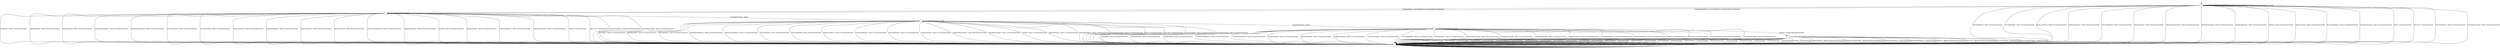 digraph g {

	s0 [shape="circle" label="0"];
	s1 [shape="circle" label="1"];
	s2 [shape="circle" label="2"];
	s3 [shape="circle" label="3"];
	s4 [shape="circle" label="4"];
	s5 [shape="circle" label="5"];
	s0 -> s0 [label="ClientHello / Empty"];
	s0 -> s0 [label="ClientHelloDHE / Empty"];
	s0 -> s1 [label="ClientHelloRSA / ServerHelloTLSv12CertificateServerHelloDone"];
	s0 -> s0 [label="ClientHelloDHEReset / Empty"];
	s0 -> s1 [label="ClientHelloRSAReset / ServerHelloTLSv12CertificateServerHelloDone"];
	s0 -> s2 [label="ServerHelloRSA / Alert2.10ConnectionClosed"];
	s0 -> s2 [label="ServerHelloDHE / Alert2.10ConnectionClosed"];
	s0 -> s2 [label="EmptyCertificate / Alert2.10ConnectionClosed"];
	s0 -> s2 [label="CertificateRequest / Alert2.10ConnectionClosed"];
	s0 -> s2 [label="ServerHelloDone / Alert2.10ConnectionClosed"];
	s0 -> s2 [label="ClientCertificate / Alert2.10ConnectionClosed"];
	s0 -> s2 [label="ClientCertificateVerify / Alert2.10ConnectionClosed"];
	s0 -> s2 [label="ClientKeyExchange / Alert2.10ConnectionClosed"];
	s0 -> s2 [label="ChangeCipherSpec / Alert2.10ConnectionClosed"];
	s0 -> s2 [label="Finished / Alert2.10ConnectionClosed"];
	s0 -> s2 [label="ApplicationData / Alert2.10ConnectionClosed"];
	s0 -> s0 [label="ApplicationDataEmpty / Empty"];
	s0 -> s2 [label="HeartbeatRequest / Alert2.10ConnectionClosed"];
	s0 -> s2 [label="HeartbeatResponse / Alert2.10ConnectionClosed"];
	s0 -> s2 [label="Alert10 / ConnectionClosed"];
	s0 -> s2 [label="Alert1100 / ConnectionClosed"];
	s0 -> s2 [label="ServerCertificate / Alert2.10ConnectionClosed"];
	s0 -> s2 [label="ServerKeyExchange / Alert2.10ConnectionClosed"];
	s1 -> s2 [label="ClientHello / Alert2.10ConnectionClosed"];
	s1 -> s2 [label="ClientHelloDHE / Alert2.10ConnectionClosed"];
	s1 -> s2 [label="ClientHelloRSA / Alert2.10ConnectionClosed"];
	s1 -> s2 [label="ClientHelloDHEReset / Alert2.10ConnectionClosed"];
	s1 -> s2 [label="ClientHelloRSAReset / Alert2.10ConnectionClosed"];
	s1 -> s2 [label="ServerHelloRSA / Alert2.10ConnectionClosed"];
	s1 -> s2 [label="ServerHelloDHE / Alert2.10ConnectionClosed"];
	s1 -> s2 [label="EmptyCertificate / Alert2.48ConnectionClosed"];
	s1 -> s2 [label="CertificateRequest / Alert2.10ConnectionClosed"];
	s1 -> s2 [label="ServerHelloDone / Alert2.10ConnectionClosed"];
	s1 -> s2 [label="ClientCertificate / Alert2.45ConnectionClosed"];
	s1 -> s2 [label="ClientCertificateVerify / Alert2.10ConnectionClosed"];
	s1 -> s3 [label="ClientKeyExchange / Empty"];
	s1 -> s2 [label="ChangeCipherSpec / Alert2.10ConnectionClosed"];
	s1 -> s2 [label="Finished / Alert2.10ConnectionClosed"];
	s1 -> s2 [label="ApplicationData / Alert2.10ConnectionClosed"];
	s1 -> s1 [label="ApplicationDataEmpty / Empty"];
	s1 -> s2 [label="HeartbeatRequest / Alert2.10ConnectionClosed"];
	s1 -> s2 [label="HeartbeatResponse / Alert2.10ConnectionClosed"];
	s1 -> s2 [label="Alert10 / ConnectionClosed"];
	s1 -> s2 [label="Alert1100 / ConnectionClosed"];
	s1 -> s2 [label="ServerCertificate / Alert2.45ConnectionClosed"];
	s1 -> s2 [label="ServerKeyExchange / Alert2.10ConnectionClosed"];
	s2 -> s2 [label="ClientHello / x"];
	s2 -> s2 [label="ClientHelloDHE / x"];
	s2 -> s2 [label="ClientHelloRSA / x"];
	s2 -> s2 [label="ClientHelloDHEReset / x"];
	s2 -> s2 [label="ClientHelloRSAReset / x"];
	s2 -> s2 [label="ServerHelloRSA / x"];
	s2 -> s2 [label="ServerHelloDHE / x"];
	s2 -> s2 [label="EmptyCertificate / x"];
	s2 -> s2 [label="CertificateRequest / x"];
	s2 -> s2 [label="ServerHelloDone / x"];
	s2 -> s2 [label="ClientCertificate / x"];
	s2 -> s2 [label="ClientCertificateVerify / x"];
	s2 -> s2 [label="ClientKeyExchange / x"];
	s2 -> s2 [label="ChangeCipherSpec / x"];
	s2 -> s2 [label="Finished / x"];
	s2 -> s2 [label="ApplicationData / x"];
	s2 -> s2 [label="ApplicationDataEmpty / x"];
	s2 -> s2 [label="HeartbeatRequest / x"];
	s2 -> s2 [label="HeartbeatResponse / x"];
	s2 -> s2 [label="Alert10 / x"];
	s2 -> s2 [label="Alert1100 / x"];
	s2 -> s2 [label="ServerCertificate / x"];
	s2 -> s2 [label="ServerKeyExchange / x"];
	s3 -> s2 [label="ClientHello / Alert2.10ConnectionClosed"];
	s3 -> s2 [label="ClientHelloDHE / Alert2.10ConnectionClosed"];
	s3 -> s2 [label="ClientHelloRSA / Alert2.10ConnectionClosed"];
	s3 -> s2 [label="ClientHelloDHEReset / Alert2.10ConnectionClosed"];
	s3 -> s2 [label="ClientHelloRSAReset / Alert2.10ConnectionClosed"];
	s3 -> s2 [label="ServerHelloRSA / Alert2.10ConnectionClosed"];
	s3 -> s2 [label="ServerHelloDHE / Alert2.10ConnectionClosed"];
	s3 -> s2 [label="EmptyCertificate / Alert2.10ConnectionClosed"];
	s3 -> s2 [label="CertificateRequest / Alert2.10ConnectionClosed"];
	s3 -> s2 [label="ServerHelloDone / Alert2.10ConnectionClosed"];
	s3 -> s2 [label="ClientCertificate / Alert2.10ConnectionClosed"];
	s3 -> s2 [label="ClientCertificateVerify / Alert2.80ConnectionClosed"];
	s3 -> s2 [label="ClientKeyExchange / Alert2.10ConnectionClosed"];
	s3 -> s4 [label="ChangeCipherSpec / Empty"];
	s3 -> s2 [label="Finished / Alert2.10ConnectionClosed"];
	s3 -> s2 [label="ApplicationData / Alert2.10ConnectionClosed"];
	s3 -> s3 [label="ApplicationDataEmpty / Empty"];
	s3 -> s2 [label="HeartbeatRequest / Alert2.10ConnectionClosed"];
	s3 -> s2 [label="HeartbeatResponse / Alert2.10ConnectionClosed"];
	s3 -> s2 [label="Alert10 / ConnectionClosed"];
	s3 -> s2 [label="Alert1100 / ConnectionClosed"];
	s3 -> s2 [label="ServerCertificate / Alert2.10ConnectionClosed"];
	s3 -> s2 [label="ServerKeyExchange / Alert2.10ConnectionClosed"];
	s4 -> s2 [label="ClientHello / Alert2.10ConnectionClosed"];
	s4 -> s2 [label="ClientHelloDHE / Alert2.10ConnectionClosed"];
	s4 -> s2 [label="ClientHelloRSA / Alert2.10ConnectionClosed"];
	s4 -> s2 [label="ClientHelloDHEReset / Alert2.10ConnectionClosed"];
	s4 -> s2 [label="ClientHelloRSAReset / Alert2.10ConnectionClosed"];
	s4 -> s2 [label="ServerHelloRSA / Alert2.10ConnectionClosed"];
	s4 -> s2 [label="ServerHelloDHE / Alert2.10ConnectionClosed"];
	s4 -> s2 [label="EmptyCertificate / Alert2.10ConnectionClosed"];
	s4 -> s2 [label="CertificateRequest / Alert2.10ConnectionClosed"];
	s4 -> s2 [label="ServerHelloDone / Alert2.10ConnectionClosed"];
	s4 -> s2 [label="ClientCertificate / Alert2.10ConnectionClosed"];
	s4 -> s2 [label="ClientCertificateVerify / Alert2.10ConnectionClosed"];
	s4 -> s2 [label="ClientKeyExchange / Alert2.10ConnectionClosed"];
	s4 -> s2 [label="ChangeCipherSpec / Alert2.10ConnectionClosed"];
	s4 -> s5 [label="Finished / ChangeCipherSpecFinished"];
	s4 -> s2 [label="ApplicationData / Alert2.10ConnectionClosed"];
	s4 -> s4 [label="ApplicationDataEmpty / Empty"];
	s4 -> s2 [label="HeartbeatRequest / Alert2.10ConnectionClosed"];
	s4 -> s2 [label="HeartbeatResponse / Alert2.10ConnectionClosed"];
	s4 -> s2 [label="Alert10 / ConnectionClosed"];
	s4 -> s2 [label="Alert1100 / ConnectionClosed"];
	s4 -> s2 [label="ServerCertificate / Alert2.10ConnectionClosed"];
	s4 -> s2 [label="ServerKeyExchange / Alert2.10ConnectionClosed"];
	s5 -> s2 [label="ClientHello / ConnectionClosed"];
	s5 -> s2 [label="ClientHelloDHE / ConnectionClosed"];
	s5 -> s2 [label="ClientHelloRSA / ConnectionClosed"];
	s5 -> s2 [label="ClientHelloDHEReset / ConnectionClosed"];
	s5 -> s2 [label="ClientHelloRSAReset / ConnectionClosed"];
	s5 -> s2 [label="ServerHelloRSA / ConnectionClosed"];
	s5 -> s2 [label="ServerHelloDHE / ConnectionClosed"];
	s5 -> s2 [label="EmptyCertificate / ConnectionClosed"];
	s5 -> s2 [label="CertificateRequest / ConnectionClosed"];
	s5 -> s2 [label="ServerHelloDone / ConnectionClosed"];
	s5 -> s2 [label="ClientCertificate / ConnectionClosed"];
	s5 -> s2 [label="ClientCertificateVerify / ConnectionClosed"];
	s5 -> s2 [label="ClientKeyExchange / ConnectionClosed"];
	s5 -> s2 [label="ChangeCipherSpec / ConnectionClosed"];
	s5 -> s2 [label="Finished / ConnectionClosed"];
	s5 -> s2 [label="ApplicationData / ApplicationDataConnectionClosed"];
	s5 -> s2 [label="ApplicationDataEmpty / ApplicationDataConnectionClosed"];
	s5 -> s2 [label="HeartbeatRequest / ConnectionClosed"];
	s5 -> s2 [label="HeartbeatResponse / ConnectionClosed"];
	s5 -> s2 [label="Alert10 / ApplicationDataConnectionClosed"];
	s5 -> s2 [label="Alert1100 / ApplicationDataConnectionClosed"];
	s5 -> s2 [label="ServerCertificate / ConnectionClosed"];
	s5 -> s2 [label="ServerKeyExchange / ConnectionClosed"];

__start0 [label="" shape="none" width="0" height="0"];
__start0 -> s0;

}
